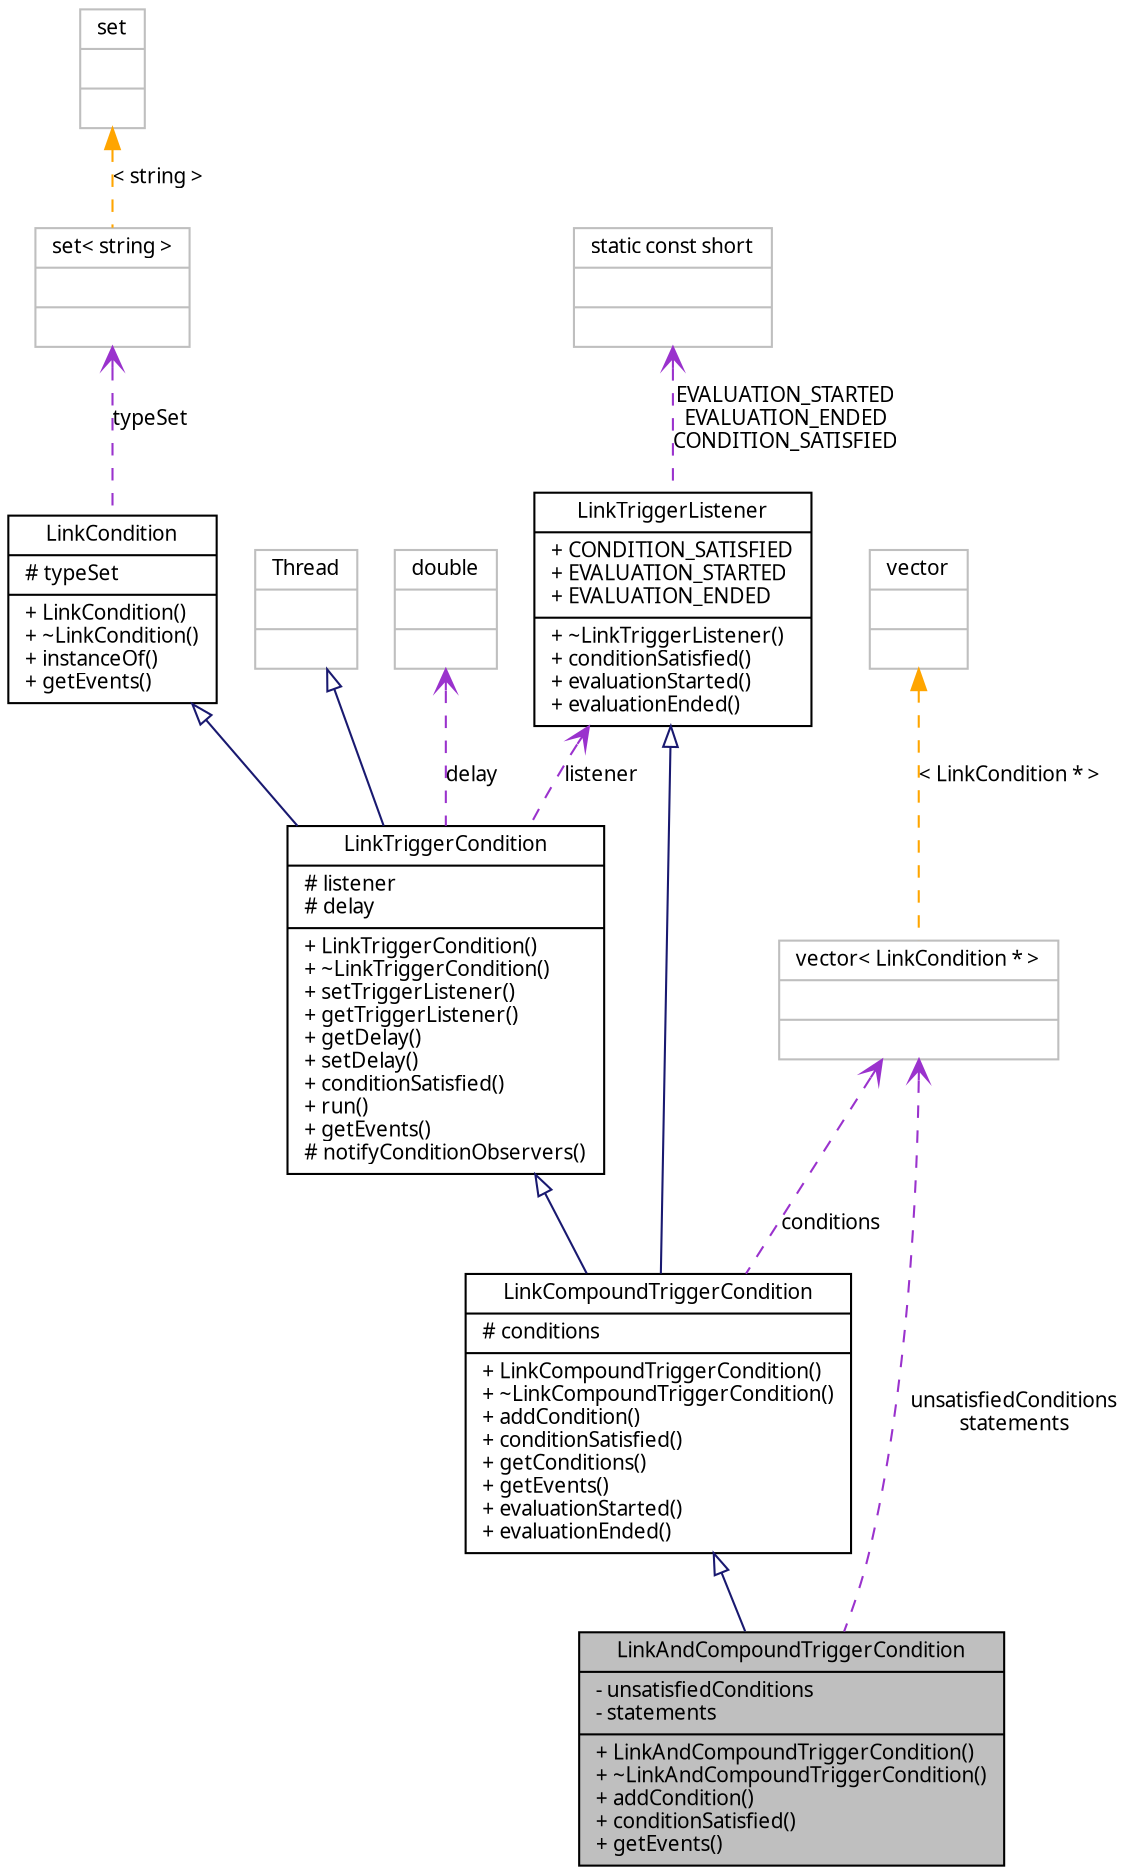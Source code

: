digraph G
{
  edge [fontname="FreeSans.ttf",fontsize=10,labelfontname="FreeSans.ttf",labelfontsize=10];
  node [fontname="FreeSans.ttf",fontsize=10,shape=record];
  Node1 [label="{LinkAndCompoundTriggerCondition\n|- unsatisfiedConditions\l- statements\l|+ LinkAndCompoundTriggerCondition()\l+ ~LinkAndCompoundTriggerCondition()\l+ addCondition()\l+ conditionSatisfied()\l+ getEvents()\l}",height=0.2,width=0.4,color="black", fillcolor="grey75", style="filled" fontcolor="black"];
  Node2 -> Node1 [dir=back,color="midnightblue",fontsize=10,style="solid",arrowtail="empty"];
  Node2 [label="{LinkCompoundTriggerCondition\n|# conditions\l|+ LinkCompoundTriggerCondition()\l+ ~LinkCompoundTriggerCondition()\l+ addCondition()\l+ conditionSatisfied()\l+ getConditions()\l+ getEvents()\l+ evaluationStarted()\l+ evaluationEnded()\l}",height=0.2,width=0.4,color="black", fillcolor="white", style="filled",URL="$classbr_1_1pucrio_1_1telemidia_1_1ginga_1_1ncl_1_1model_1_1link_1_1LinkCompoundTriggerCondition.html"];
  Node3 -> Node2 [dir=back,color="midnightblue",fontsize=10,style="solid",arrowtail="empty"];
  Node3 [label="{LinkTriggerCondition\n|# listener\l# delay\l|+ LinkTriggerCondition()\l+ ~LinkTriggerCondition()\l+ setTriggerListener()\l+ getTriggerListener()\l+ getDelay()\l+ setDelay()\l+ conditionSatisfied()\l+ run()\l+ getEvents()\l# notifyConditionObservers()\l}",height=0.2,width=0.4,color="black", fillcolor="white", style="filled",URL="$classbr_1_1pucrio_1_1telemidia_1_1ginga_1_1ncl_1_1model_1_1link_1_1LinkTriggerCondition.html"];
  Node4 -> Node3 [dir=back,color="midnightblue",fontsize=10,style="solid",arrowtail="empty"];
  Node4 [label="{LinkCondition\n|# typeSet\l|+ LinkCondition()\l+ ~LinkCondition()\l+ instanceOf()\l+ getEvents()\l}",height=0.2,width=0.4,color="black", fillcolor="white", style="filled",URL="$classbr_1_1pucrio_1_1telemidia_1_1ginga_1_1ncl_1_1model_1_1link_1_1LinkCondition.html"];
  Node5 -> Node4 [dir=back,color="darkorchid3",fontsize=10,style="dashed",label="typeSet",arrowtail="open"];
  Node5 [label="{set\< string \>\n||}",height=0.2,width=0.4,color="grey75", fillcolor="white", style="filled"];
  Node6 -> Node5 [dir=back,color="orange",fontsize=10,style="dashed",label="\< string \>"];
  Node6 [label="{set\n||}",height=0.2,width=0.4,color="grey75", fillcolor="white", style="filled",tooltip="STL class."];
  Node7 -> Node3 [dir=back,color="midnightblue",fontsize=10,style="solid",arrowtail="empty"];
  Node7 [label="{Thread\n||}",height=0.2,width=0.4,color="grey75", fillcolor="white", style="filled"];
  Node8 -> Node3 [dir=back,color="darkorchid3",fontsize=10,style="dashed",label="delay",arrowtail="open"];
  Node8 [label="{double\n||}",height=0.2,width=0.4,color="grey75", fillcolor="white", style="filled"];
  Node9 -> Node3 [dir=back,color="darkorchid3",fontsize=10,style="dashed",label="listener",arrowtail="open"];
  Node9 [label="{LinkTriggerListener\n|+ CONDITION_SATISFIED\l+ EVALUATION_STARTED\l+ EVALUATION_ENDED\l|+ ~LinkTriggerListener()\l+ conditionSatisfied()\l+ evaluationStarted()\l+ evaluationEnded()\l}",height=0.2,width=0.4,color="black", fillcolor="white", style="filled",URL="$classbr_1_1pucrio_1_1telemidia_1_1ginga_1_1ncl_1_1model_1_1link_1_1LinkTriggerListener.html"];
  Node10 -> Node9 [dir=back,color="darkorchid3",fontsize=10,style="dashed",label="EVALUATION_STARTED\nEVALUATION_ENDED\nCONDITION_SATISFIED",arrowtail="open"];
  Node10 [label="{static const short\n||}",height=0.2,width=0.4,color="grey75", fillcolor="white", style="filled"];
  Node9 -> Node2 [dir=back,color="midnightblue",fontsize=10,style="solid",arrowtail="empty"];
  Node11 -> Node2 [dir=back,color="darkorchid3",fontsize=10,style="dashed",label="conditions",arrowtail="open"];
  Node11 [label="{vector\< LinkCondition * \>\n||}",height=0.2,width=0.4,color="grey75", fillcolor="white", style="filled"];
  Node12 -> Node11 [dir=back,color="orange",fontsize=10,style="dashed",label="\< LinkCondition * \>"];
  Node12 [label="{vector\n||}",height=0.2,width=0.4,color="grey75", fillcolor="white", style="filled",tooltip="STL class."];
  Node11 -> Node1 [dir=back,color="darkorchid3",fontsize=10,style="dashed",label="unsatisfiedConditions\nstatements",arrowtail="open"];
}
